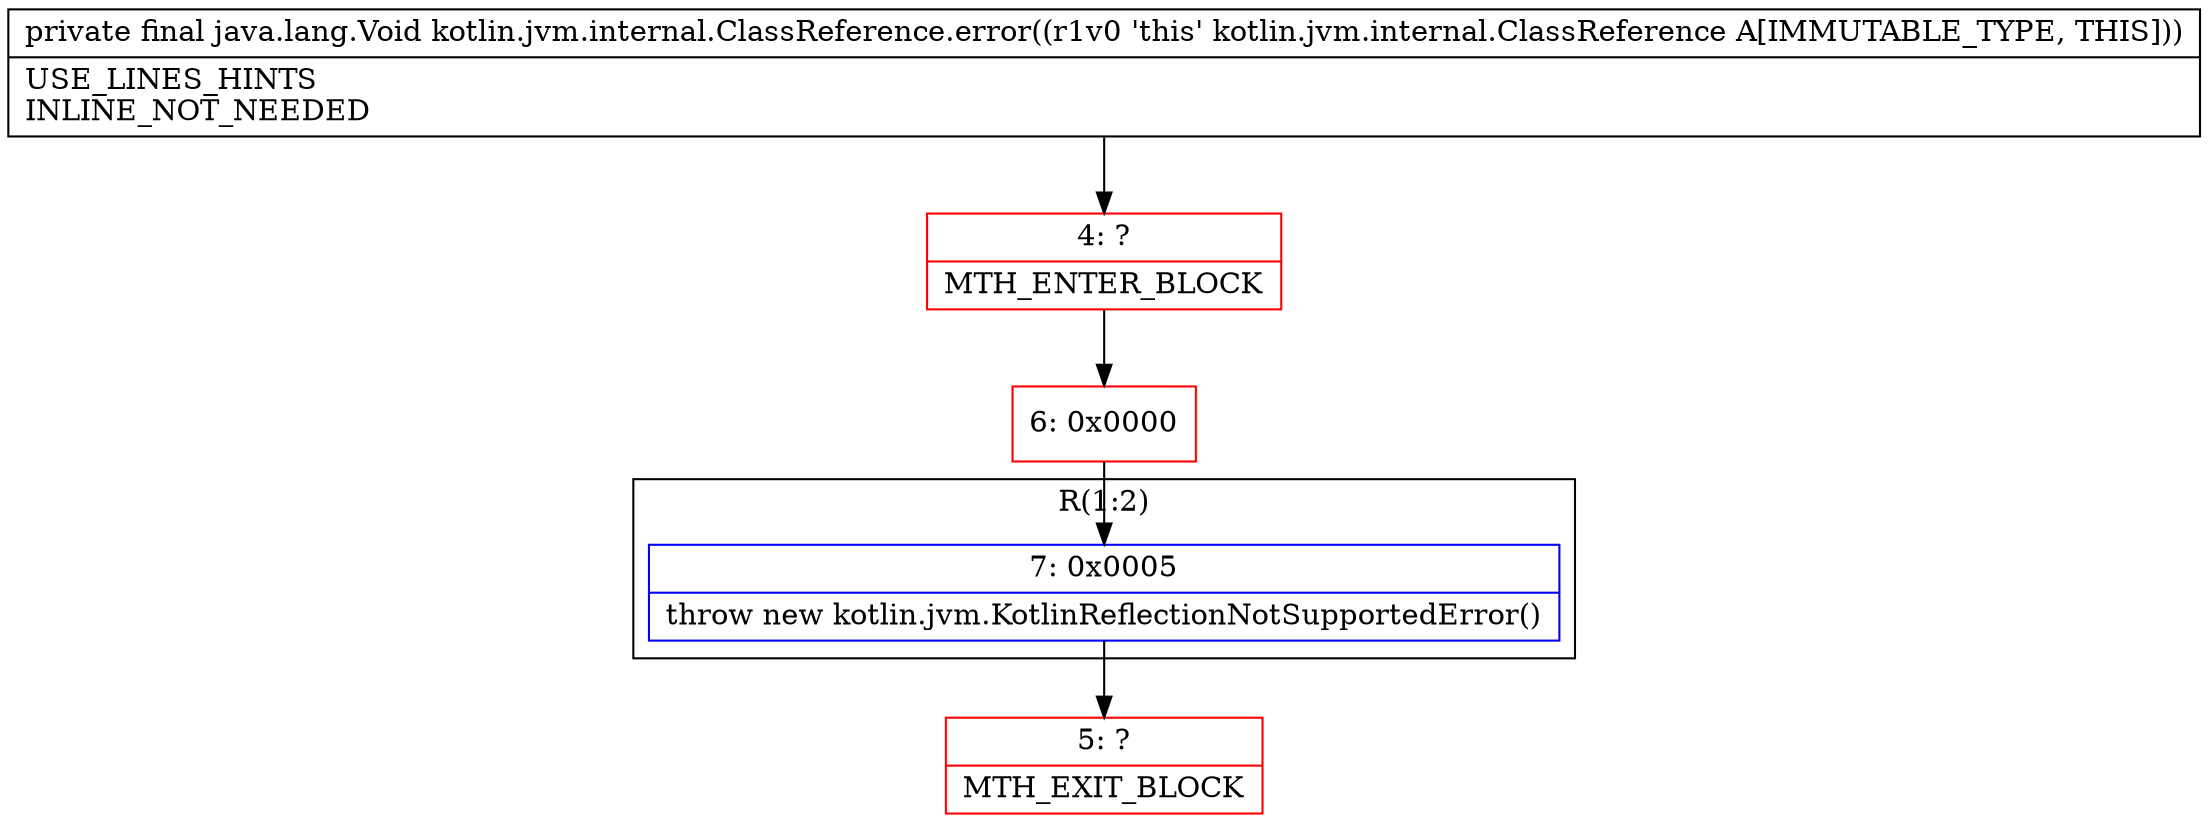digraph "CFG forkotlin.jvm.internal.ClassReference.error()Ljava\/lang\/Void;" {
subgraph cluster_Region_2143307517 {
label = "R(1:2)";
node [shape=record,color=blue];
Node_7 [shape=record,label="{7\:\ 0x0005|throw new kotlin.jvm.KotlinReflectionNotSupportedError()\l}"];
}
Node_4 [shape=record,color=red,label="{4\:\ ?|MTH_ENTER_BLOCK\l}"];
Node_6 [shape=record,color=red,label="{6\:\ 0x0000}"];
Node_5 [shape=record,color=red,label="{5\:\ ?|MTH_EXIT_BLOCK\l}"];
MethodNode[shape=record,label="{private final java.lang.Void kotlin.jvm.internal.ClassReference.error((r1v0 'this' kotlin.jvm.internal.ClassReference A[IMMUTABLE_TYPE, THIS]))  | USE_LINES_HINTS\lINLINE_NOT_NEEDED\l}"];
MethodNode -> Node_4;Node_7 -> Node_5;
Node_4 -> Node_6;
Node_6 -> Node_7;
}

